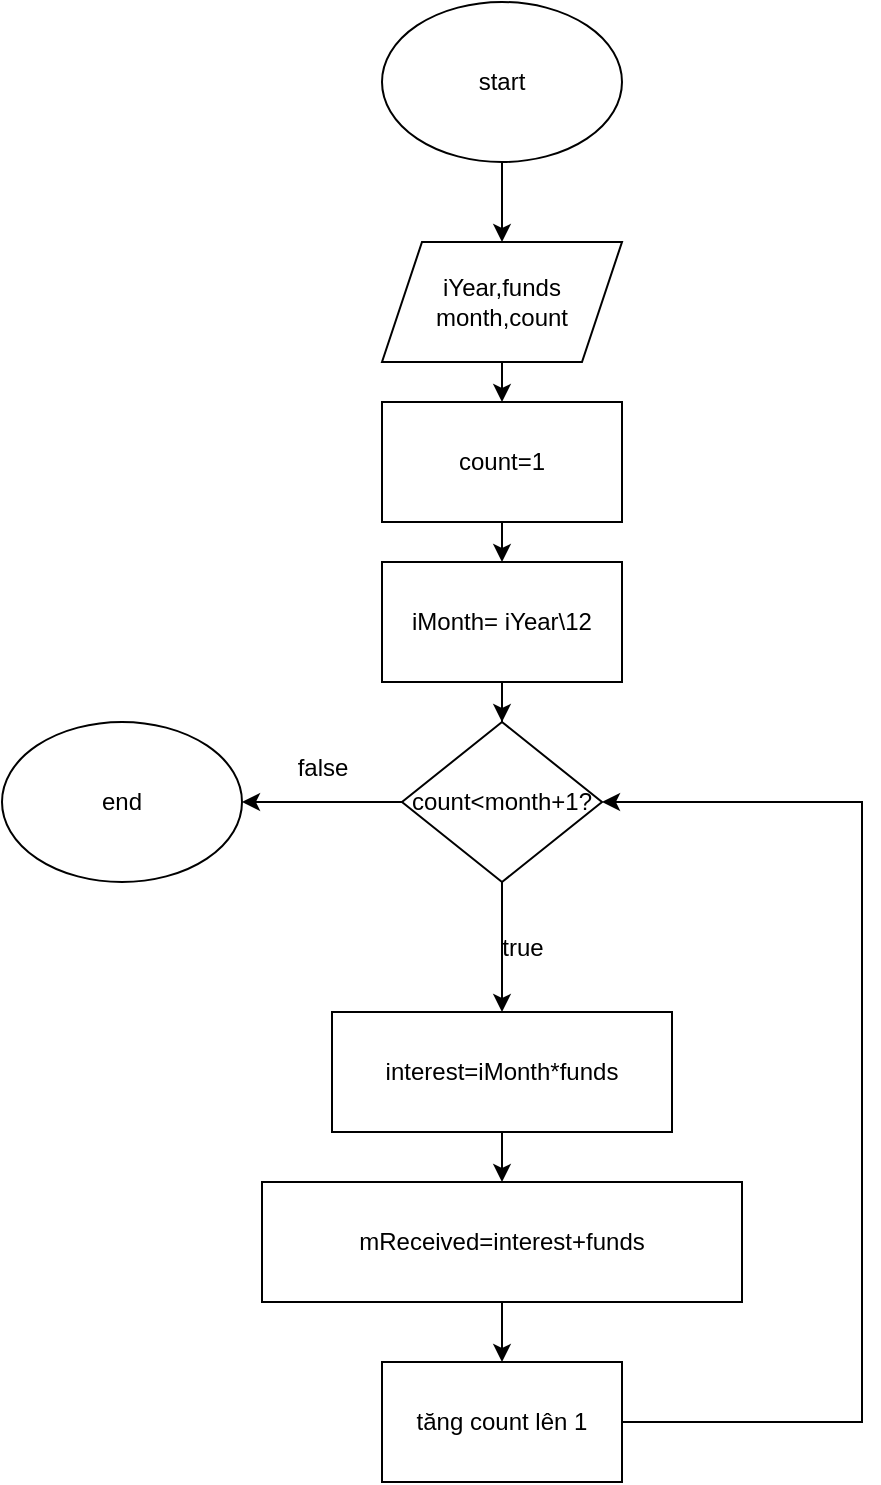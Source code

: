 <mxfile version="22.0.3" type="device">
  <diagram id="C5RBs43oDa-KdzZeNtuy" name="Page-1">
    <mxGraphModel dx="1036" dy="606" grid="1" gridSize="10" guides="1" tooltips="1" connect="1" arrows="1" fold="1" page="1" pageScale="1" pageWidth="827" pageHeight="1169" math="0" shadow="0">
      <root>
        <mxCell id="WIyWlLk6GJQsqaUBKTNV-0" />
        <mxCell id="WIyWlLk6GJQsqaUBKTNV-1" parent="WIyWlLk6GJQsqaUBKTNV-0" />
        <mxCell id="f8JBOBbZd5UXxtSbW8E3-2" style="edgeStyle=orthogonalEdgeStyle;rounded=0;orthogonalLoop=1;jettySize=auto;html=1;exitX=0.5;exitY=1;exitDx=0;exitDy=0;entryX=0.5;entryY=0;entryDx=0;entryDy=0;" edge="1" parent="WIyWlLk6GJQsqaUBKTNV-1" source="f8JBOBbZd5UXxtSbW8E3-0" target="f8JBOBbZd5UXxtSbW8E3-1">
          <mxGeometry relative="1" as="geometry" />
        </mxCell>
        <mxCell id="f8JBOBbZd5UXxtSbW8E3-0" value="start" style="ellipse;whiteSpace=wrap;html=1;" vertex="1" parent="WIyWlLk6GJQsqaUBKTNV-1">
          <mxGeometry x="340" y="20" width="120" height="80" as="geometry" />
        </mxCell>
        <mxCell id="f8JBOBbZd5UXxtSbW8E3-15" style="edgeStyle=orthogonalEdgeStyle;rounded=0;orthogonalLoop=1;jettySize=auto;html=1;exitX=0.5;exitY=1;exitDx=0;exitDy=0;entryX=0.5;entryY=0;entryDx=0;entryDy=0;" edge="1" parent="WIyWlLk6GJQsqaUBKTNV-1" source="f8JBOBbZd5UXxtSbW8E3-1" target="f8JBOBbZd5UXxtSbW8E3-14">
          <mxGeometry relative="1" as="geometry" />
        </mxCell>
        <mxCell id="f8JBOBbZd5UXxtSbW8E3-1" value="iYear,funds&lt;br&gt;month,count" style="shape=parallelogram;perimeter=parallelogramPerimeter;whiteSpace=wrap;html=1;fixedSize=1;" vertex="1" parent="WIyWlLk6GJQsqaUBKTNV-1">
          <mxGeometry x="340" y="140" width="120" height="60" as="geometry" />
        </mxCell>
        <mxCell id="f8JBOBbZd5UXxtSbW8E3-22" style="edgeStyle=orthogonalEdgeStyle;rounded=0;orthogonalLoop=1;jettySize=auto;html=1;exitX=0.5;exitY=1;exitDx=0;exitDy=0;" edge="1" parent="WIyWlLk6GJQsqaUBKTNV-1" source="f8JBOBbZd5UXxtSbW8E3-3" target="f8JBOBbZd5UXxtSbW8E3-5">
          <mxGeometry relative="1" as="geometry" />
        </mxCell>
        <mxCell id="f8JBOBbZd5UXxtSbW8E3-3" value="iMonth= iYear\12" style="rounded=0;whiteSpace=wrap;html=1;" vertex="1" parent="WIyWlLk6GJQsqaUBKTNV-1">
          <mxGeometry x="340" y="300" width="120" height="60" as="geometry" />
        </mxCell>
        <mxCell id="f8JBOBbZd5UXxtSbW8E3-21" style="edgeStyle=orthogonalEdgeStyle;rounded=0;orthogonalLoop=1;jettySize=auto;html=1;entryX=0.5;entryY=0;entryDx=0;entryDy=0;" edge="1" parent="WIyWlLk6GJQsqaUBKTNV-1" source="f8JBOBbZd5UXxtSbW8E3-5" target="f8JBOBbZd5UXxtSbW8E3-9">
          <mxGeometry relative="1" as="geometry" />
        </mxCell>
        <mxCell id="f8JBOBbZd5UXxtSbW8E3-27" style="edgeStyle=orthogonalEdgeStyle;rounded=0;orthogonalLoop=1;jettySize=auto;html=1;exitX=0;exitY=0.5;exitDx=0;exitDy=0;entryX=1;entryY=0.5;entryDx=0;entryDy=0;" edge="1" parent="WIyWlLk6GJQsqaUBKTNV-1" source="f8JBOBbZd5UXxtSbW8E3-5" target="f8JBOBbZd5UXxtSbW8E3-26">
          <mxGeometry relative="1" as="geometry" />
        </mxCell>
        <mxCell id="f8JBOBbZd5UXxtSbW8E3-5" value="count&amp;lt;month+1?" style="rhombus;whiteSpace=wrap;html=1;" vertex="1" parent="WIyWlLk6GJQsqaUBKTNV-1">
          <mxGeometry x="350" y="380" width="100" height="80" as="geometry" />
        </mxCell>
        <mxCell id="f8JBOBbZd5UXxtSbW8E3-19" style="edgeStyle=orthogonalEdgeStyle;rounded=0;orthogonalLoop=1;jettySize=auto;html=1;exitX=0.5;exitY=1;exitDx=0;exitDy=0;" edge="1" parent="WIyWlLk6GJQsqaUBKTNV-1" source="f8JBOBbZd5UXxtSbW8E3-9">
          <mxGeometry relative="1" as="geometry">
            <mxPoint x="400" y="610" as="targetPoint" />
          </mxGeometry>
        </mxCell>
        <mxCell id="f8JBOBbZd5UXxtSbW8E3-9" value="interest=iMonth*funds" style="rounded=0;whiteSpace=wrap;html=1;" vertex="1" parent="WIyWlLk6GJQsqaUBKTNV-1">
          <mxGeometry x="315" y="525" width="170" height="60" as="geometry" />
        </mxCell>
        <mxCell id="f8JBOBbZd5UXxtSbW8E3-23" style="edgeStyle=orthogonalEdgeStyle;rounded=0;orthogonalLoop=1;jettySize=auto;html=1;exitX=0.5;exitY=1;exitDx=0;exitDy=0;entryX=0.5;entryY=0;entryDx=0;entryDy=0;" edge="1" parent="WIyWlLk6GJQsqaUBKTNV-1" source="f8JBOBbZd5UXxtSbW8E3-14" target="f8JBOBbZd5UXxtSbW8E3-3">
          <mxGeometry relative="1" as="geometry" />
        </mxCell>
        <mxCell id="f8JBOBbZd5UXxtSbW8E3-14" value="count=1" style="rounded=0;whiteSpace=wrap;html=1;" vertex="1" parent="WIyWlLk6GJQsqaUBKTNV-1">
          <mxGeometry x="340" y="220" width="120" height="60" as="geometry" />
        </mxCell>
        <mxCell id="f8JBOBbZd5UXxtSbW8E3-31" style="edgeStyle=orthogonalEdgeStyle;rounded=0;orthogonalLoop=1;jettySize=auto;html=1;exitX=0.5;exitY=1;exitDx=0;exitDy=0;entryX=0.5;entryY=0;entryDx=0;entryDy=0;" edge="1" parent="WIyWlLk6GJQsqaUBKTNV-1" source="f8JBOBbZd5UXxtSbW8E3-20" target="f8JBOBbZd5UXxtSbW8E3-30">
          <mxGeometry relative="1" as="geometry" />
        </mxCell>
        <mxCell id="f8JBOBbZd5UXxtSbW8E3-20" value="mReceived=interest+funds" style="rounded=0;whiteSpace=wrap;html=1;" vertex="1" parent="WIyWlLk6GJQsqaUBKTNV-1">
          <mxGeometry x="280" y="610" width="240" height="60" as="geometry" />
        </mxCell>
        <mxCell id="f8JBOBbZd5UXxtSbW8E3-26" value="end" style="ellipse;whiteSpace=wrap;html=1;" vertex="1" parent="WIyWlLk6GJQsqaUBKTNV-1">
          <mxGeometry x="150" y="380" width="120" height="80" as="geometry" />
        </mxCell>
        <mxCell id="f8JBOBbZd5UXxtSbW8E3-28" value="false" style="text;html=1;align=center;verticalAlign=middle;resizable=0;points=[];autosize=1;strokeColor=none;fillColor=none;" vertex="1" parent="WIyWlLk6GJQsqaUBKTNV-1">
          <mxGeometry x="285" y="388" width="50" height="30" as="geometry" />
        </mxCell>
        <mxCell id="f8JBOBbZd5UXxtSbW8E3-29" value="true" style="text;html=1;align=center;verticalAlign=middle;resizable=0;points=[];autosize=1;strokeColor=none;fillColor=none;" vertex="1" parent="WIyWlLk6GJQsqaUBKTNV-1">
          <mxGeometry x="390" y="478" width="40" height="30" as="geometry" />
        </mxCell>
        <mxCell id="f8JBOBbZd5UXxtSbW8E3-32" style="edgeStyle=orthogonalEdgeStyle;rounded=0;orthogonalLoop=1;jettySize=auto;html=1;exitX=1;exitY=0.5;exitDx=0;exitDy=0;entryX=1;entryY=0.5;entryDx=0;entryDy=0;" edge="1" parent="WIyWlLk6GJQsqaUBKTNV-1" source="f8JBOBbZd5UXxtSbW8E3-30" target="f8JBOBbZd5UXxtSbW8E3-5">
          <mxGeometry relative="1" as="geometry">
            <mxPoint x="580" y="730" as="targetPoint" />
            <Array as="points">
              <mxPoint x="580" y="730" />
              <mxPoint x="580" y="420" />
            </Array>
          </mxGeometry>
        </mxCell>
        <mxCell id="f8JBOBbZd5UXxtSbW8E3-30" value="tăng count lên 1" style="rounded=0;whiteSpace=wrap;html=1;" vertex="1" parent="WIyWlLk6GJQsqaUBKTNV-1">
          <mxGeometry x="340" y="700" width="120" height="60" as="geometry" />
        </mxCell>
      </root>
    </mxGraphModel>
  </diagram>
</mxfile>
